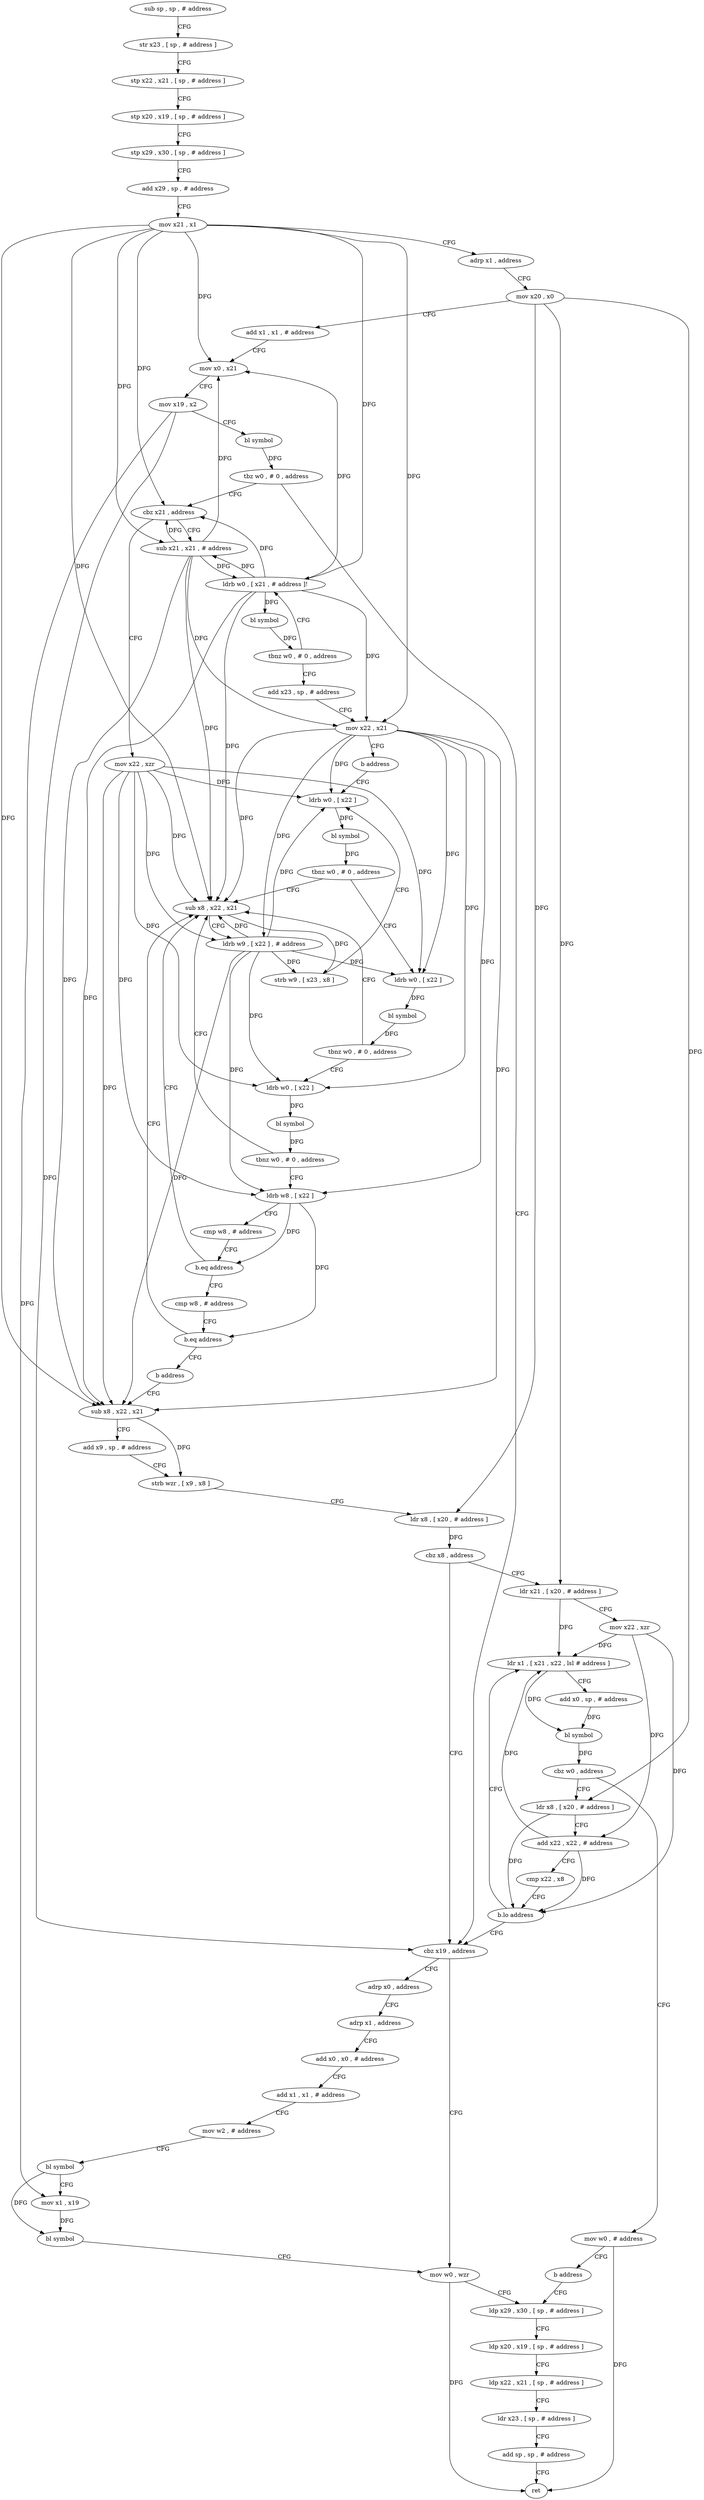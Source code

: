 digraph "func" {
"133020" [label = "sub sp , sp , # address" ]
"133024" [label = "str x23 , [ sp , # address ]" ]
"133028" [label = "stp x22 , x21 , [ sp , # address ]" ]
"133032" [label = "stp x20 , x19 , [ sp , # address ]" ]
"133036" [label = "stp x29 , x30 , [ sp , # address ]" ]
"133040" [label = "add x29 , sp , # address" ]
"133044" [label = "mov x21 , x1" ]
"133048" [label = "adrp x1 , address" ]
"133052" [label = "mov x20 , x0" ]
"133056" [label = "add x1 , x1 , # address" ]
"133060" [label = "mov x0 , x21" ]
"133064" [label = "mov x19 , x2" ]
"133068" [label = "bl symbol" ]
"133072" [label = "tbz w0 , # 0 , address" ]
"133244" [label = "cbz x19 , address" ]
"133076" [label = "cbz x21 , address" ]
"133280" [label = "mov w0 , wzr" ]
"133248" [label = "adrp x0 , address" ]
"133180" [label = "mov x22 , xzr" ]
"133080" [label = "sub x21 , x21 , # address" ]
"133284" [label = "ldp x29 , x30 , [ sp , # address ]" ]
"133252" [label = "adrp x1 , address" ]
"133256" [label = "add x0 , x0 , # address" ]
"133260" [label = "add x1 , x1 , # address" ]
"133264" [label = "mov w2 , # address" ]
"133268" [label = "bl symbol" ]
"133272" [label = "mov x1 , x19" ]
"133276" [label = "bl symbol" ]
"133184" [label = "sub x8 , x22 , x21" ]
"133084" [label = "ldrb w0 , [ x21 , # address ]!" ]
"133204" [label = "ldr x21 , [ x20 , # address ]" ]
"133208" [label = "mov x22 , xzr" ]
"133212" [label = "ldr x1 , [ x21 , x22 , lsl # address ]" ]
"133088" [label = "bl symbol" ]
"133092" [label = "tbnz w0 , # 0 , address" ]
"133096" [label = "add x23 , sp , # address" ]
"133100" [label = "mov x22 , x21" ]
"133104" [label = "b address" ]
"133120" [label = "ldrb w0 , [ x22 ]" ]
"133308" [label = "mov w0 , # address" ]
"133312" [label = "b address" ]
"133228" [label = "ldr x8 , [ x20 , # address ]" ]
"133232" [label = "add x22 , x22 , # address" ]
"133236" [label = "cmp x22 , x8" ]
"133240" [label = "b.lo address" ]
"133124" [label = "bl symbol" ]
"133128" [label = "tbnz w0 , # 0 , address" ]
"133108" [label = "sub x8 , x22 , x21" ]
"133132" [label = "ldrb w0 , [ x22 ]" ]
"133288" [label = "ldp x20 , x19 , [ sp , # address ]" ]
"133292" [label = "ldp x22 , x21 , [ sp , # address ]" ]
"133296" [label = "ldr x23 , [ sp , # address ]" ]
"133300" [label = "add sp , sp , # address" ]
"133304" [label = "ret" ]
"133216" [label = "add x0 , sp , # address" ]
"133220" [label = "bl symbol" ]
"133224" [label = "cbz w0 , address" ]
"133112" [label = "ldrb w9 , [ x22 ] , # address" ]
"133116" [label = "strb w9 , [ x23 , x8 ]" ]
"133136" [label = "bl symbol" ]
"133140" [label = "tbnz w0 , # 0 , address" ]
"133144" [label = "ldrb w0 , [ x22 ]" ]
"133148" [label = "bl symbol" ]
"133152" [label = "tbnz w0 , # 0 , address" ]
"133156" [label = "ldrb w8 , [ x22 ]" ]
"133160" [label = "cmp w8 , # address" ]
"133164" [label = "b.eq address" ]
"133168" [label = "cmp w8 , # address" ]
"133172" [label = "b.eq address" ]
"133176" [label = "b address" ]
"133188" [label = "add x9 , sp , # address" ]
"133192" [label = "strb wzr , [ x9 , x8 ]" ]
"133196" [label = "ldr x8 , [ x20 , # address ]" ]
"133200" [label = "cbz x8 , address" ]
"133020" -> "133024" [ label = "CFG" ]
"133024" -> "133028" [ label = "CFG" ]
"133028" -> "133032" [ label = "CFG" ]
"133032" -> "133036" [ label = "CFG" ]
"133036" -> "133040" [ label = "CFG" ]
"133040" -> "133044" [ label = "CFG" ]
"133044" -> "133048" [ label = "CFG" ]
"133044" -> "133060" [ label = "DFG" ]
"133044" -> "133076" [ label = "DFG" ]
"133044" -> "133080" [ label = "DFG" ]
"133044" -> "133184" [ label = "DFG" ]
"133044" -> "133084" [ label = "DFG" ]
"133044" -> "133100" [ label = "DFG" ]
"133044" -> "133108" [ label = "DFG" ]
"133048" -> "133052" [ label = "CFG" ]
"133052" -> "133056" [ label = "CFG" ]
"133052" -> "133196" [ label = "DFG" ]
"133052" -> "133204" [ label = "DFG" ]
"133052" -> "133228" [ label = "DFG" ]
"133056" -> "133060" [ label = "CFG" ]
"133060" -> "133064" [ label = "CFG" ]
"133064" -> "133068" [ label = "CFG" ]
"133064" -> "133244" [ label = "DFG" ]
"133064" -> "133272" [ label = "DFG" ]
"133068" -> "133072" [ label = "DFG" ]
"133072" -> "133244" [ label = "CFG" ]
"133072" -> "133076" [ label = "CFG" ]
"133244" -> "133280" [ label = "CFG" ]
"133244" -> "133248" [ label = "CFG" ]
"133076" -> "133180" [ label = "CFG" ]
"133076" -> "133080" [ label = "CFG" ]
"133280" -> "133284" [ label = "CFG" ]
"133280" -> "133304" [ label = "DFG" ]
"133248" -> "133252" [ label = "CFG" ]
"133180" -> "133184" [ label = "DFG" ]
"133180" -> "133120" [ label = "DFG" ]
"133180" -> "133108" [ label = "DFG" ]
"133180" -> "133112" [ label = "DFG" ]
"133180" -> "133132" [ label = "DFG" ]
"133180" -> "133144" [ label = "DFG" ]
"133180" -> "133156" [ label = "DFG" ]
"133080" -> "133084" [ label = "DFG" ]
"133080" -> "133060" [ label = "DFG" ]
"133080" -> "133076" [ label = "DFG" ]
"133080" -> "133184" [ label = "DFG" ]
"133080" -> "133100" [ label = "DFG" ]
"133080" -> "133108" [ label = "DFG" ]
"133284" -> "133288" [ label = "CFG" ]
"133252" -> "133256" [ label = "CFG" ]
"133256" -> "133260" [ label = "CFG" ]
"133260" -> "133264" [ label = "CFG" ]
"133264" -> "133268" [ label = "CFG" ]
"133268" -> "133272" [ label = "CFG" ]
"133268" -> "133276" [ label = "DFG" ]
"133272" -> "133276" [ label = "DFG" ]
"133276" -> "133280" [ label = "CFG" ]
"133184" -> "133188" [ label = "CFG" ]
"133184" -> "133192" [ label = "DFG" ]
"133084" -> "133088" [ label = "DFG" ]
"133084" -> "133060" [ label = "DFG" ]
"133084" -> "133076" [ label = "DFG" ]
"133084" -> "133080" [ label = "DFG" ]
"133084" -> "133184" [ label = "DFG" ]
"133084" -> "133100" [ label = "DFG" ]
"133084" -> "133108" [ label = "DFG" ]
"133204" -> "133208" [ label = "CFG" ]
"133204" -> "133212" [ label = "DFG" ]
"133208" -> "133212" [ label = "DFG" ]
"133208" -> "133232" [ label = "DFG" ]
"133208" -> "133240" [ label = "DFG" ]
"133212" -> "133216" [ label = "CFG" ]
"133212" -> "133220" [ label = "DFG" ]
"133088" -> "133092" [ label = "DFG" ]
"133092" -> "133084" [ label = "CFG" ]
"133092" -> "133096" [ label = "CFG" ]
"133096" -> "133100" [ label = "CFG" ]
"133100" -> "133104" [ label = "CFG" ]
"133100" -> "133184" [ label = "DFG" ]
"133100" -> "133120" [ label = "DFG" ]
"133100" -> "133108" [ label = "DFG" ]
"133100" -> "133112" [ label = "DFG" ]
"133100" -> "133132" [ label = "DFG" ]
"133100" -> "133144" [ label = "DFG" ]
"133100" -> "133156" [ label = "DFG" ]
"133104" -> "133120" [ label = "CFG" ]
"133120" -> "133124" [ label = "DFG" ]
"133308" -> "133312" [ label = "CFG" ]
"133308" -> "133304" [ label = "DFG" ]
"133312" -> "133284" [ label = "CFG" ]
"133228" -> "133232" [ label = "CFG" ]
"133228" -> "133240" [ label = "DFG" ]
"133232" -> "133236" [ label = "CFG" ]
"133232" -> "133212" [ label = "DFG" ]
"133232" -> "133240" [ label = "DFG" ]
"133236" -> "133240" [ label = "CFG" ]
"133240" -> "133212" [ label = "CFG" ]
"133240" -> "133244" [ label = "CFG" ]
"133124" -> "133128" [ label = "DFG" ]
"133128" -> "133108" [ label = "CFG" ]
"133128" -> "133132" [ label = "CFG" ]
"133108" -> "133112" [ label = "CFG" ]
"133108" -> "133116" [ label = "DFG" ]
"133132" -> "133136" [ label = "DFG" ]
"133288" -> "133292" [ label = "CFG" ]
"133292" -> "133296" [ label = "CFG" ]
"133296" -> "133300" [ label = "CFG" ]
"133300" -> "133304" [ label = "CFG" ]
"133216" -> "133220" [ label = "DFG" ]
"133220" -> "133224" [ label = "DFG" ]
"133224" -> "133308" [ label = "CFG" ]
"133224" -> "133228" [ label = "CFG" ]
"133112" -> "133116" [ label = "DFG" ]
"133112" -> "133120" [ label = "DFG" ]
"133112" -> "133184" [ label = "DFG" ]
"133112" -> "133108" [ label = "DFG" ]
"133112" -> "133132" [ label = "DFG" ]
"133112" -> "133144" [ label = "DFG" ]
"133112" -> "133156" [ label = "DFG" ]
"133116" -> "133120" [ label = "CFG" ]
"133136" -> "133140" [ label = "DFG" ]
"133140" -> "133108" [ label = "CFG" ]
"133140" -> "133144" [ label = "CFG" ]
"133144" -> "133148" [ label = "DFG" ]
"133148" -> "133152" [ label = "DFG" ]
"133152" -> "133108" [ label = "CFG" ]
"133152" -> "133156" [ label = "CFG" ]
"133156" -> "133160" [ label = "CFG" ]
"133156" -> "133164" [ label = "DFG" ]
"133156" -> "133172" [ label = "DFG" ]
"133160" -> "133164" [ label = "CFG" ]
"133164" -> "133108" [ label = "CFG" ]
"133164" -> "133168" [ label = "CFG" ]
"133168" -> "133172" [ label = "CFG" ]
"133172" -> "133108" [ label = "CFG" ]
"133172" -> "133176" [ label = "CFG" ]
"133176" -> "133184" [ label = "CFG" ]
"133188" -> "133192" [ label = "CFG" ]
"133192" -> "133196" [ label = "CFG" ]
"133196" -> "133200" [ label = "DFG" ]
"133200" -> "133244" [ label = "CFG" ]
"133200" -> "133204" [ label = "CFG" ]
}
